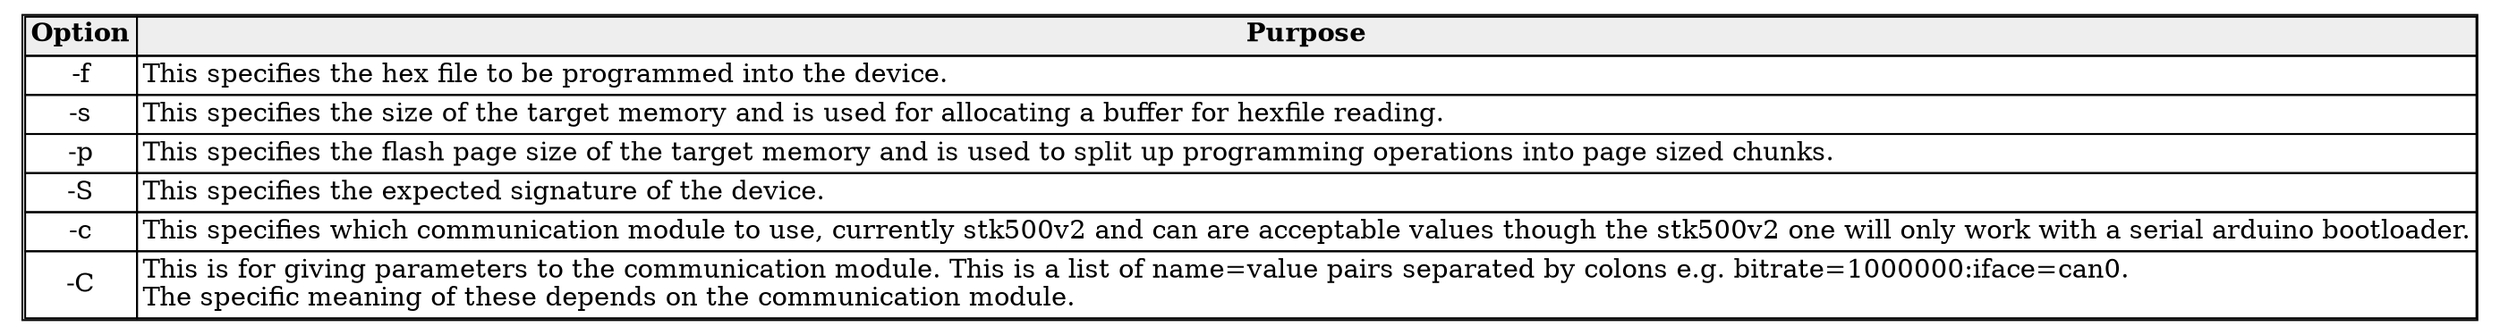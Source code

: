 digraph structs {
node [shape=plaintext]
struct1 [label=<
<TABLE BORDER="1" CELLBORDER="1" CELLSPACING="0">

<tr>
	<td bgcolor="#EEEEEE"><b>Option</b></td>
	<td bgcolor="#EEEEEE"><b>Purpose</b></td>
</tr>
<tr>
	<td>-f</td>
	<td align="left" balign="left">This specifies the hex file to be programmed into the device. </td>
</tr>
<tr>
	<td>-s</td>
	<td align="left" balign="left">This specifies the size of the target memory and is used for allocating a buffer for hexfile reading.</td>
</tr>
<tr>
	<td>-p</td>
	<td align="left" balign="left">This specifies the flash page size of the target memory and is used to split up programming operations into page sized chunks.</td>
</tr>
<tr>
	<td>-S</td>
	<td align="left" balign="left">This specifies the expected signature of the device.</td>
</tr>
<tr>
	<td>-c</td>
	<td align="left" balign="left">This specifies which communication module to use, currently stk500v2 and can are acceptable values though the stk500v2 one will only work with a serial arduino bootloader.</td>
</tr>
<tr>
	<td>-C</td>
	<td align="left" balign="left">This is for giving parameters to the communication module. This is a list of name=value pairs separated by colons e.g. bitrate=1000000:iface=can0.<br/>The specific meaning of these depends on the communication module.</td>
</tr>

</TABLE>
>];
}